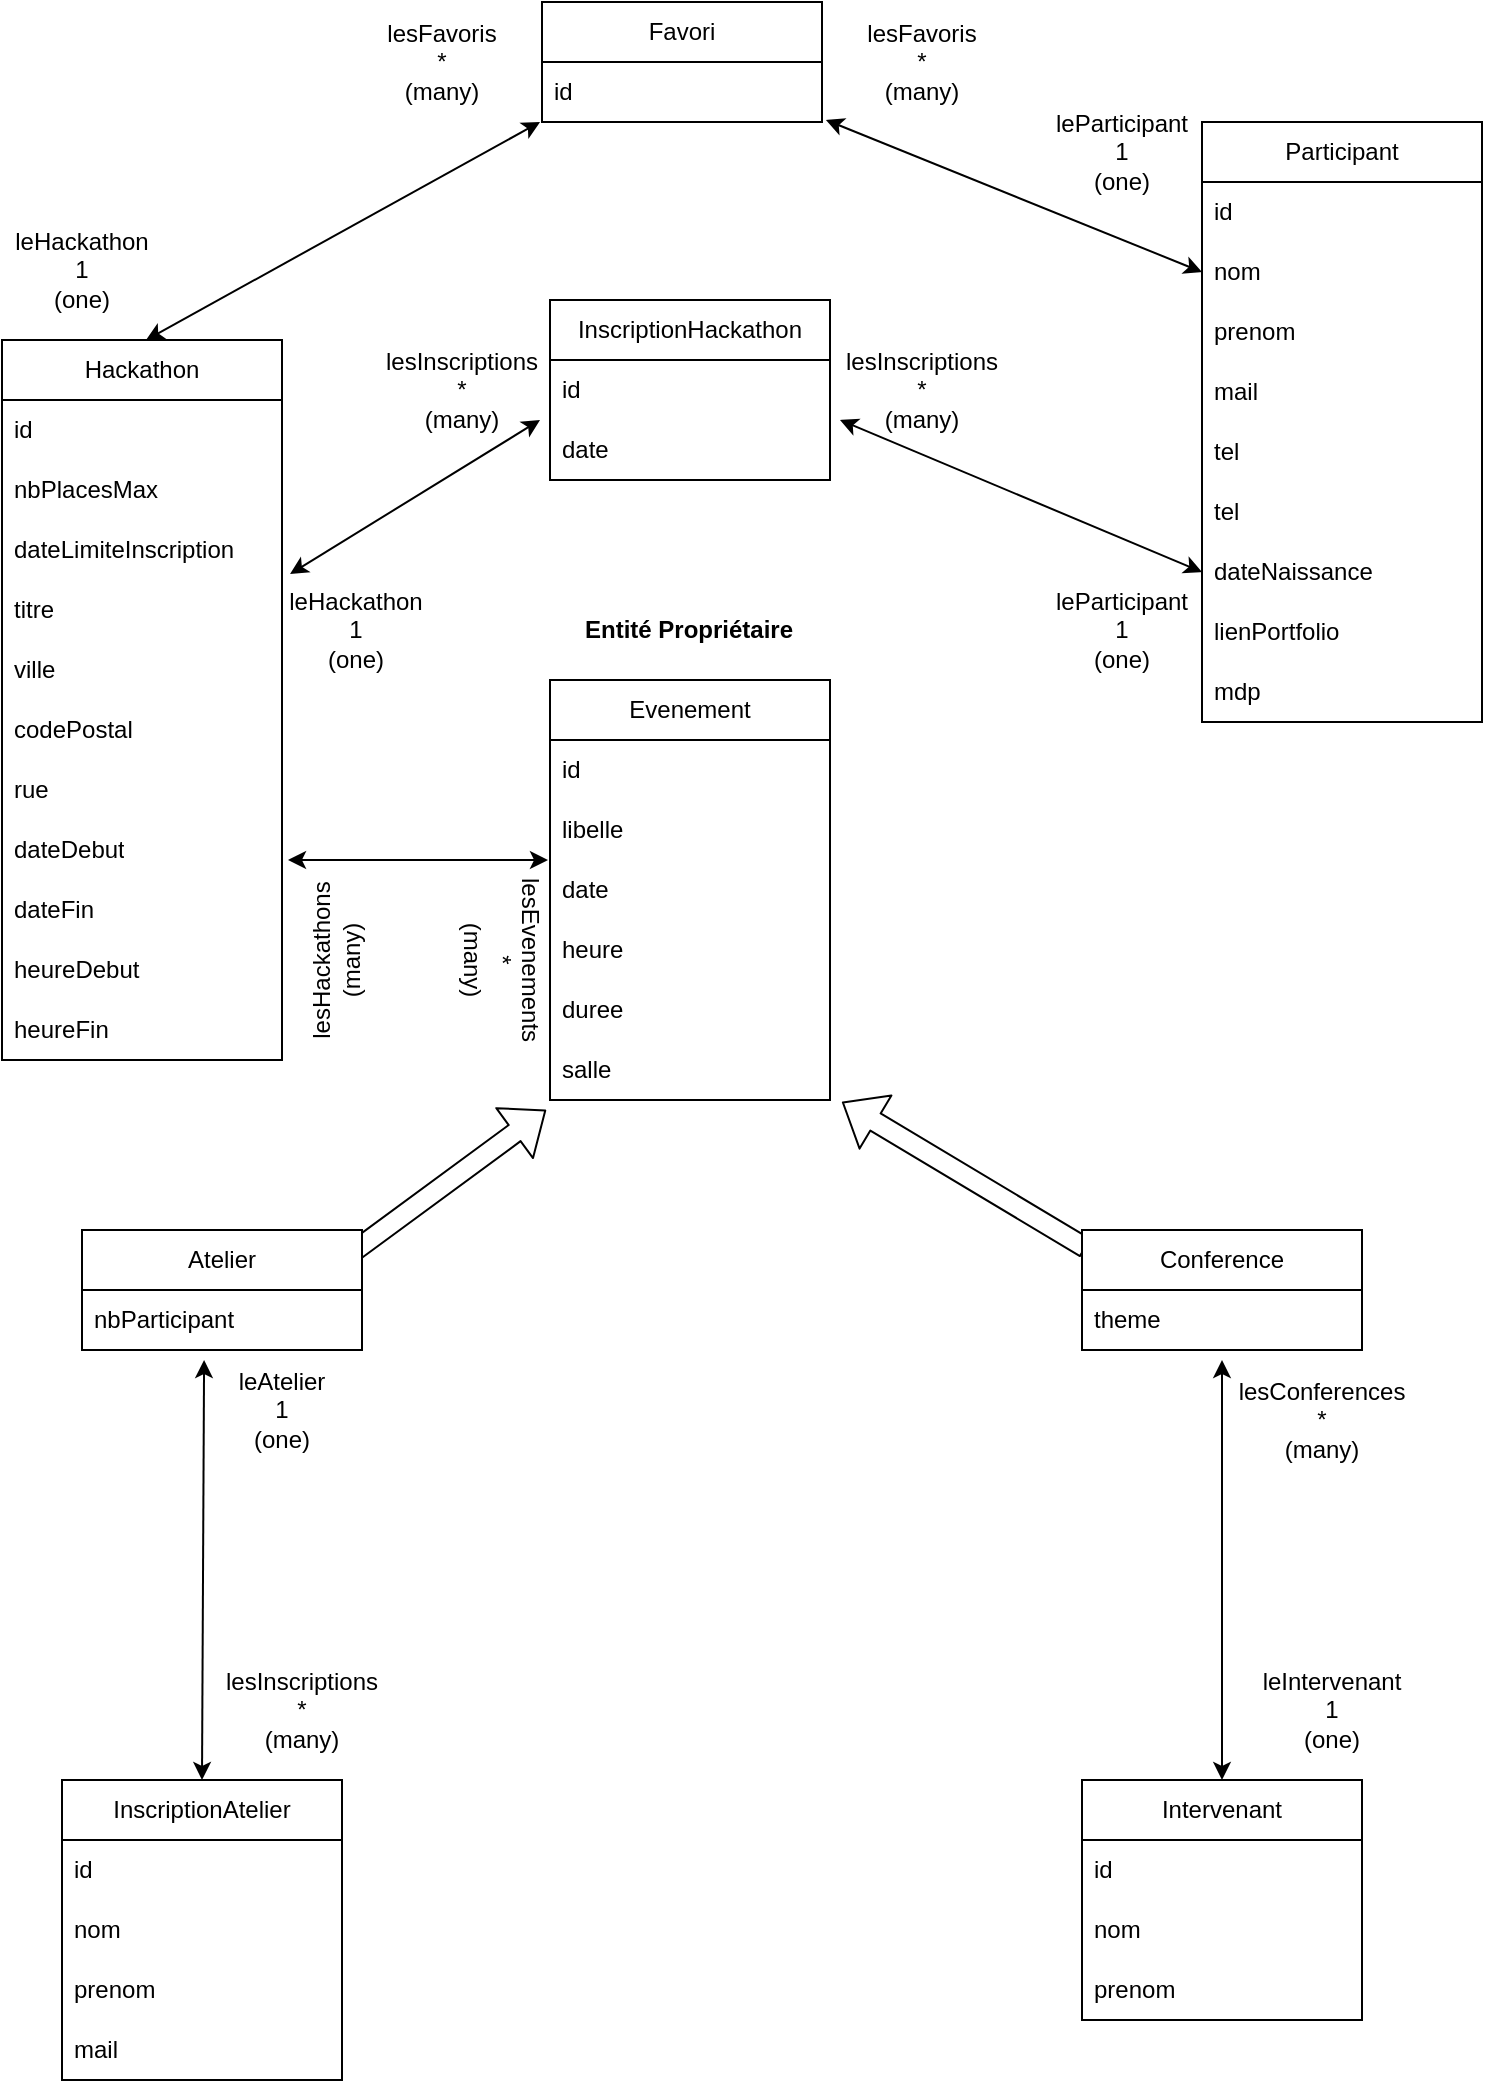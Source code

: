 <mxfile version="21.6.8" type="device">
  <diagram id="uvIX7ewJSlGZSNPtlrI1" name="Page-1">
    <mxGraphModel dx="1416" dy="818" grid="1" gridSize="10" guides="1" tooltips="1" connect="1" arrows="1" fold="1" page="1" pageScale="1" pageWidth="827" pageHeight="1169" math="0" shadow="0">
      <root>
        <mxCell id="0" />
        <mxCell id="1" parent="0" />
        <mxCell id="93" value="" style="shape=flexArrow;endArrow=classic;html=1;strokeWidth=1;fillColor=#FFFFFF;endSize=6;startSize=6;entryX=1.043;entryY=1.033;entryDx=0;entryDy=0;entryPerimeter=0;exitX=0.014;exitY=0.15;exitDx=0;exitDy=0;exitPerimeter=0;" parent="1" source="33" target="67" edge="1">
          <mxGeometry width="50" height="50" relative="1" as="geometry">
            <mxPoint x="610" y="749" as="sourcePoint" />
            <mxPoint x="426.98" y="679" as="targetPoint" />
          </mxGeometry>
        </mxCell>
        <mxCell id="91" value="" style="shape=flexArrow;endArrow=classic;html=1;strokeWidth=1;fillColor=#FFFFFF;endSize=6;startSize=6;entryX=-0.014;entryY=1.167;entryDx=0;entryDy=0;entryPerimeter=0;" parent="1" target="67" edge="1">
          <mxGeometry width="50" height="50" relative="1" as="geometry">
            <mxPoint x="230" y="759" as="sourcePoint" />
            <mxPoint x="330" y="689" as="targetPoint" />
          </mxGeometry>
        </mxCell>
        <mxCell id="21" value="Evenement" style="swimlane;fontStyle=0;childLayout=stackLayout;horizontal=1;startSize=30;horizontalStack=0;resizeParent=1;resizeParentMax=0;resizeLast=0;collapsible=1;marginBottom=0;whiteSpace=wrap;html=1;" parent="1" vertex="1">
          <mxGeometry x="334" y="469" width="140" height="210" as="geometry">
            <mxRectangle x="340" y="320" width="100" height="30" as="alternateBounds" />
          </mxGeometry>
        </mxCell>
        <mxCell id="22" value="id" style="text;strokeColor=none;fillColor=none;align=left;verticalAlign=middle;spacingLeft=4;spacingRight=4;overflow=hidden;points=[[0,0.5],[1,0.5]];portConstraint=eastwest;rotatable=0;whiteSpace=wrap;html=1;" parent="21" vertex="1">
          <mxGeometry y="30" width="140" height="30" as="geometry" />
        </mxCell>
        <mxCell id="23" value="libelle" style="text;strokeColor=none;fillColor=none;align=left;verticalAlign=middle;spacingLeft=4;spacingRight=4;overflow=hidden;points=[[0,0.5],[1,0.5]];portConstraint=eastwest;rotatable=0;whiteSpace=wrap;html=1;" parent="21" vertex="1">
          <mxGeometry y="60" width="140" height="30" as="geometry" />
        </mxCell>
        <mxCell id="24" value="date" style="text;strokeColor=none;fillColor=none;align=left;verticalAlign=middle;spacingLeft=4;spacingRight=4;overflow=hidden;points=[[0,0.5],[1,0.5]];portConstraint=eastwest;rotatable=0;whiteSpace=wrap;html=1;" parent="21" vertex="1">
          <mxGeometry y="90" width="140" height="30" as="geometry" />
        </mxCell>
        <mxCell id="65" value="heure" style="text;strokeColor=none;fillColor=none;align=left;verticalAlign=middle;spacingLeft=4;spacingRight=4;overflow=hidden;points=[[0,0.5],[1,0.5]];portConstraint=eastwest;rotatable=0;whiteSpace=wrap;html=1;" parent="21" vertex="1">
          <mxGeometry y="120" width="140" height="30" as="geometry" />
        </mxCell>
        <mxCell id="66" value="duree" style="text;strokeColor=none;fillColor=none;align=left;verticalAlign=middle;spacingLeft=4;spacingRight=4;overflow=hidden;points=[[0,0.5],[1,0.5]];portConstraint=eastwest;rotatable=0;whiteSpace=wrap;html=1;" parent="21" vertex="1">
          <mxGeometry y="150" width="140" height="30" as="geometry" />
        </mxCell>
        <mxCell id="67" value="salle" style="text;strokeColor=none;fillColor=none;align=left;verticalAlign=middle;spacingLeft=4;spacingRight=4;overflow=hidden;points=[[0,0.5],[1,0.5]];portConstraint=eastwest;rotatable=0;whiteSpace=wrap;html=1;" parent="21" vertex="1">
          <mxGeometry y="180" width="140" height="30" as="geometry" />
        </mxCell>
        <mxCell id="25" value="InscriptionHackathon" style="swimlane;fontStyle=0;childLayout=stackLayout;horizontal=1;startSize=30;horizontalStack=0;resizeParent=1;resizeParentMax=0;resizeLast=0;collapsible=1;marginBottom=0;whiteSpace=wrap;html=1;" parent="1" vertex="1">
          <mxGeometry x="334" y="279" width="140" height="90" as="geometry" />
        </mxCell>
        <mxCell id="26" value="id" style="text;strokeColor=none;fillColor=none;align=left;verticalAlign=middle;spacingLeft=4;spacingRight=4;overflow=hidden;points=[[0,0.5],[1,0.5]];portConstraint=eastwest;rotatable=0;whiteSpace=wrap;html=1;" parent="25" vertex="1">
          <mxGeometry y="30" width="140" height="30" as="geometry" />
        </mxCell>
        <mxCell id="27" value="date" style="text;strokeColor=none;fillColor=none;align=left;verticalAlign=middle;spacingLeft=4;spacingRight=4;overflow=hidden;points=[[0,0.5],[1,0.5]];portConstraint=eastwest;rotatable=0;whiteSpace=wrap;html=1;" parent="25" vertex="1">
          <mxGeometry y="60" width="140" height="30" as="geometry" />
        </mxCell>
        <mxCell id="29" value="Atelier" style="swimlane;fontStyle=0;childLayout=stackLayout;horizontal=1;startSize=30;horizontalStack=0;resizeParent=1;resizeParentMax=0;resizeLast=0;collapsible=1;marginBottom=0;whiteSpace=wrap;html=1;" parent="1" vertex="1">
          <mxGeometry x="100" y="744" width="140" height="60" as="geometry" />
        </mxCell>
        <mxCell id="30" value="nbParticipant" style="text;strokeColor=none;fillColor=none;align=left;verticalAlign=middle;spacingLeft=4;spacingRight=4;overflow=hidden;points=[[0,0.5],[1,0.5]];portConstraint=eastwest;rotatable=0;whiteSpace=wrap;html=1;" parent="29" vertex="1">
          <mxGeometry y="30" width="140" height="30" as="geometry" />
        </mxCell>
        <mxCell id="33" value="Conference" style="swimlane;fontStyle=0;childLayout=stackLayout;horizontal=1;startSize=30;horizontalStack=0;resizeParent=1;resizeParentMax=0;resizeLast=0;collapsible=1;marginBottom=0;whiteSpace=wrap;html=1;" parent="1" vertex="1">
          <mxGeometry x="600" y="744" width="140" height="60" as="geometry" />
        </mxCell>
        <mxCell id="35" value="theme" style="text;strokeColor=none;fillColor=none;align=left;verticalAlign=middle;spacingLeft=4;spacingRight=4;overflow=hidden;points=[[0,0.5],[1,0.5]];portConstraint=eastwest;rotatable=0;whiteSpace=wrap;html=1;" parent="33" vertex="1">
          <mxGeometry y="30" width="140" height="30" as="geometry" />
        </mxCell>
        <mxCell id="37" value="Participant" style="swimlane;fontStyle=0;childLayout=stackLayout;horizontal=1;startSize=30;horizontalStack=0;resizeParent=1;resizeParentMax=0;resizeLast=0;collapsible=1;marginBottom=0;whiteSpace=wrap;html=1;" parent="1" vertex="1">
          <mxGeometry x="660" y="190" width="140" height="300" as="geometry" />
        </mxCell>
        <mxCell id="38" value="id" style="text;strokeColor=none;fillColor=none;align=left;verticalAlign=middle;spacingLeft=4;spacingRight=4;overflow=hidden;points=[[0,0.5],[1,0.5]];portConstraint=eastwest;rotatable=0;whiteSpace=wrap;html=1;" parent="37" vertex="1">
          <mxGeometry y="30" width="140" height="30" as="geometry" />
        </mxCell>
        <mxCell id="39" value="nom" style="text;strokeColor=none;fillColor=none;align=left;verticalAlign=middle;spacingLeft=4;spacingRight=4;overflow=hidden;points=[[0,0.5],[1,0.5]];portConstraint=eastwest;rotatable=0;whiteSpace=wrap;html=1;" parent="37" vertex="1">
          <mxGeometry y="60" width="140" height="30" as="geometry" />
        </mxCell>
        <mxCell id="40" value="prenom" style="text;strokeColor=none;fillColor=none;align=left;verticalAlign=middle;spacingLeft=4;spacingRight=4;overflow=hidden;points=[[0,0.5],[1,0.5]];portConstraint=eastwest;rotatable=0;whiteSpace=wrap;html=1;" parent="37" vertex="1">
          <mxGeometry y="90" width="140" height="30" as="geometry" />
        </mxCell>
        <mxCell id="68" value="mail" style="text;strokeColor=none;fillColor=none;align=left;verticalAlign=middle;spacingLeft=4;spacingRight=4;overflow=hidden;points=[[0,0.5],[1,0.5]];portConstraint=eastwest;rotatable=0;whiteSpace=wrap;html=1;" parent="37" vertex="1">
          <mxGeometry y="120" width="140" height="30" as="geometry" />
        </mxCell>
        <mxCell id="gmJ6zAdGiIWznAUl44OG-112" value="tel" style="text;strokeColor=none;fillColor=none;align=left;verticalAlign=middle;spacingLeft=4;spacingRight=4;overflow=hidden;points=[[0,0.5],[1,0.5]];portConstraint=eastwest;rotatable=0;whiteSpace=wrap;html=1;" vertex="1" parent="37">
          <mxGeometry y="150" width="140" height="30" as="geometry" />
        </mxCell>
        <mxCell id="69" value="tel" style="text;strokeColor=none;fillColor=none;align=left;verticalAlign=middle;spacingLeft=4;spacingRight=4;overflow=hidden;points=[[0,0.5],[1,0.5]];portConstraint=eastwest;rotatable=0;whiteSpace=wrap;html=1;" parent="37" vertex="1">
          <mxGeometry y="180" width="140" height="30" as="geometry" />
        </mxCell>
        <mxCell id="70" value="dateNaissance" style="text;strokeColor=none;fillColor=none;align=left;verticalAlign=middle;spacingLeft=4;spacingRight=4;overflow=hidden;points=[[0,0.5],[1,0.5]];portConstraint=eastwest;rotatable=0;whiteSpace=wrap;html=1;" parent="37" vertex="1">
          <mxGeometry y="210" width="140" height="30" as="geometry" />
        </mxCell>
        <mxCell id="71" value="lienPortfolio" style="text;strokeColor=none;fillColor=none;align=left;verticalAlign=middle;spacingLeft=4;spacingRight=4;overflow=hidden;points=[[0,0.5],[1,0.5]];portConstraint=eastwest;rotatable=0;whiteSpace=wrap;html=1;" parent="37" vertex="1">
          <mxGeometry y="240" width="140" height="30" as="geometry" />
        </mxCell>
        <mxCell id="72" value="mdp" style="text;strokeColor=none;fillColor=none;align=left;verticalAlign=middle;spacingLeft=4;spacingRight=4;overflow=hidden;points=[[0,0.5],[1,0.5]];portConstraint=eastwest;rotatable=0;whiteSpace=wrap;html=1;" parent="37" vertex="1">
          <mxGeometry y="270" width="140" height="30" as="geometry" />
        </mxCell>
        <mxCell id="41" value="Hackathon" style="swimlane;fontStyle=0;childLayout=stackLayout;horizontal=1;startSize=30;horizontalStack=0;resizeParent=1;resizeParentMax=0;resizeLast=0;collapsible=1;marginBottom=0;whiteSpace=wrap;html=1;" parent="1" vertex="1">
          <mxGeometry x="60" y="299" width="140" height="360" as="geometry" />
        </mxCell>
        <mxCell id="42" value="id" style="text;strokeColor=none;fillColor=none;align=left;verticalAlign=middle;spacingLeft=4;spacingRight=4;overflow=hidden;points=[[0,0.5],[1,0.5]];portConstraint=eastwest;rotatable=0;whiteSpace=wrap;html=1;" parent="41" vertex="1">
          <mxGeometry y="30" width="140" height="30" as="geometry" />
        </mxCell>
        <mxCell id="43" value="nbPlacesMax" style="text;strokeColor=none;fillColor=none;align=left;verticalAlign=middle;spacingLeft=4;spacingRight=4;overflow=hidden;points=[[0,0.5],[1,0.5]];portConstraint=eastwest;rotatable=0;whiteSpace=wrap;html=1;" parent="41" vertex="1">
          <mxGeometry y="60" width="140" height="30" as="geometry" />
        </mxCell>
        <mxCell id="44" value="dateLimiteInscription" style="text;strokeColor=none;fillColor=none;align=left;verticalAlign=middle;spacingLeft=4;spacingRight=4;overflow=hidden;points=[[0,0.5],[1,0.5]];portConstraint=eastwest;rotatable=0;whiteSpace=wrap;html=1;" parent="41" vertex="1">
          <mxGeometry y="90" width="140" height="30" as="geometry" />
        </mxCell>
        <mxCell id="55" value="titre" style="text;strokeColor=none;fillColor=none;align=left;verticalAlign=middle;spacingLeft=4;spacingRight=4;overflow=hidden;points=[[0,0.5],[1,0.5]];portConstraint=eastwest;rotatable=0;whiteSpace=wrap;html=1;" parent="41" vertex="1">
          <mxGeometry y="120" width="140" height="30" as="geometry" />
        </mxCell>
        <mxCell id="56" value="ville" style="text;strokeColor=none;fillColor=none;align=left;verticalAlign=middle;spacingLeft=4;spacingRight=4;overflow=hidden;points=[[0,0.5],[1,0.5]];portConstraint=eastwest;rotatable=0;whiteSpace=wrap;html=1;" parent="41" vertex="1">
          <mxGeometry y="150" width="140" height="30" as="geometry" />
        </mxCell>
        <mxCell id="57" value="codePostal" style="text;strokeColor=none;fillColor=none;align=left;verticalAlign=middle;spacingLeft=4;spacingRight=4;overflow=hidden;points=[[0,0.5],[1,0.5]];portConstraint=eastwest;rotatable=0;whiteSpace=wrap;html=1;" parent="41" vertex="1">
          <mxGeometry y="180" width="140" height="30" as="geometry" />
        </mxCell>
        <mxCell id="58" value="rue" style="text;strokeColor=none;fillColor=none;align=left;verticalAlign=middle;spacingLeft=4;spacingRight=4;overflow=hidden;points=[[0,0.5],[1,0.5]];portConstraint=eastwest;rotatable=0;whiteSpace=wrap;html=1;" parent="41" vertex="1">
          <mxGeometry y="210" width="140" height="30" as="geometry" />
        </mxCell>
        <mxCell id="59" value="dateDebut" style="text;strokeColor=none;fillColor=none;align=left;verticalAlign=middle;spacingLeft=4;spacingRight=4;overflow=hidden;points=[[0,0.5],[1,0.5]];portConstraint=eastwest;rotatable=0;whiteSpace=wrap;html=1;" parent="41" vertex="1">
          <mxGeometry y="240" width="140" height="30" as="geometry" />
        </mxCell>
        <mxCell id="61" value="dateFin" style="text;strokeColor=none;fillColor=none;align=left;verticalAlign=middle;spacingLeft=4;spacingRight=4;overflow=hidden;points=[[0,0.5],[1,0.5]];portConstraint=eastwest;rotatable=0;whiteSpace=wrap;html=1;" parent="41" vertex="1">
          <mxGeometry y="270" width="140" height="30" as="geometry" />
        </mxCell>
        <mxCell id="62" value="heureDebut" style="text;strokeColor=none;fillColor=none;align=left;verticalAlign=middle;spacingLeft=4;spacingRight=4;overflow=hidden;points=[[0,0.5],[1,0.5]];portConstraint=eastwest;rotatable=0;whiteSpace=wrap;html=1;" parent="41" vertex="1">
          <mxGeometry y="300" width="140" height="30" as="geometry" />
        </mxCell>
        <mxCell id="63" value="heureFin" style="text;strokeColor=none;fillColor=none;align=left;verticalAlign=middle;spacingLeft=4;spacingRight=4;overflow=hidden;points=[[0,0.5],[1,0.5]];portConstraint=eastwest;rotatable=0;whiteSpace=wrap;html=1;" parent="41" vertex="1">
          <mxGeometry y="330" width="140" height="30" as="geometry" />
        </mxCell>
        <mxCell id="45" value="Intervenant" style="swimlane;fontStyle=0;childLayout=stackLayout;horizontal=1;startSize=30;horizontalStack=0;resizeParent=1;resizeParentMax=0;resizeLast=0;collapsible=1;marginBottom=0;whiteSpace=wrap;html=1;" parent="1" vertex="1">
          <mxGeometry x="600" y="1019" width="140" height="120" as="geometry" />
        </mxCell>
        <mxCell id="46" value="id" style="text;strokeColor=none;fillColor=none;align=left;verticalAlign=middle;spacingLeft=4;spacingRight=4;overflow=hidden;points=[[0,0.5],[1,0.5]];portConstraint=eastwest;rotatable=0;whiteSpace=wrap;html=1;" parent="45" vertex="1">
          <mxGeometry y="30" width="140" height="30" as="geometry" />
        </mxCell>
        <mxCell id="47" value="nom" style="text;strokeColor=none;fillColor=none;align=left;verticalAlign=middle;spacingLeft=4;spacingRight=4;overflow=hidden;points=[[0,0.5],[1,0.5]];portConstraint=eastwest;rotatable=0;whiteSpace=wrap;html=1;" parent="45" vertex="1">
          <mxGeometry y="60" width="140" height="30" as="geometry" />
        </mxCell>
        <mxCell id="48" value="prenom" style="text;strokeColor=none;fillColor=none;align=left;verticalAlign=middle;spacingLeft=4;spacingRight=4;overflow=hidden;points=[[0,0.5],[1,0.5]];portConstraint=eastwest;rotatable=0;whiteSpace=wrap;html=1;" parent="45" vertex="1">
          <mxGeometry y="90" width="140" height="30" as="geometry" />
        </mxCell>
        <mxCell id="49" value="InscriptionAtelier" style="swimlane;fontStyle=0;childLayout=stackLayout;horizontal=1;startSize=30;horizontalStack=0;resizeParent=1;resizeParentMax=0;resizeLast=0;collapsible=1;marginBottom=0;whiteSpace=wrap;html=1;" parent="1" vertex="1">
          <mxGeometry x="90" y="1019" width="140" height="150" as="geometry" />
        </mxCell>
        <mxCell id="50" value="id" style="text;strokeColor=none;fillColor=none;align=left;verticalAlign=middle;spacingLeft=4;spacingRight=4;overflow=hidden;points=[[0,0.5],[1,0.5]];portConstraint=eastwest;rotatable=0;whiteSpace=wrap;html=1;" parent="49" vertex="1">
          <mxGeometry y="30" width="140" height="30" as="geometry" />
        </mxCell>
        <mxCell id="51" value="nom" style="text;strokeColor=none;fillColor=none;align=left;verticalAlign=middle;spacingLeft=4;spacingRight=4;overflow=hidden;points=[[0,0.5],[1,0.5]];portConstraint=eastwest;rotatable=0;whiteSpace=wrap;html=1;" parent="49" vertex="1">
          <mxGeometry y="60" width="140" height="30" as="geometry" />
        </mxCell>
        <mxCell id="52" value="prenom" style="text;strokeColor=none;fillColor=none;align=left;verticalAlign=middle;spacingLeft=4;spacingRight=4;overflow=hidden;points=[[0,0.5],[1,0.5]];portConstraint=eastwest;rotatable=0;whiteSpace=wrap;html=1;" parent="49" vertex="1">
          <mxGeometry y="90" width="140" height="30" as="geometry" />
        </mxCell>
        <mxCell id="73" value="mail" style="text;strokeColor=none;fillColor=none;align=left;verticalAlign=middle;spacingLeft=4;spacingRight=4;overflow=hidden;points=[[0,0.5],[1,0.5]];portConstraint=eastwest;rotatable=0;whiteSpace=wrap;html=1;" parent="49" vertex="1">
          <mxGeometry y="120" width="140" height="30" as="geometry" />
        </mxCell>
        <mxCell id="76" value="" style="endArrow=classic;startArrow=classic;html=1;entryX=0;entryY=0.5;entryDx=0;entryDy=0;" parent="1" edge="1" target="70">
          <mxGeometry width="50" height="50" relative="1" as="geometry">
            <mxPoint x="479" y="339" as="sourcePoint" />
            <mxPoint x="616" y="430" as="targetPoint" />
            <Array as="points" />
          </mxGeometry>
        </mxCell>
        <mxCell id="77" value="" style="endArrow=classic;startArrow=classic;html=1;exitX=1.036;exitY=-0.1;exitDx=0;exitDy=0;exitPerimeter=0;" parent="1" edge="1">
          <mxGeometry width="50" height="50" relative="1" as="geometry">
            <mxPoint x="204.04" y="416" as="sourcePoint" />
            <mxPoint x="329" y="339" as="targetPoint" />
          </mxGeometry>
        </mxCell>
        <mxCell id="79" value="" style="endArrow=classic;startArrow=classic;html=1;" parent="1" edge="1">
          <mxGeometry width="50" height="50" relative="1" as="geometry">
            <mxPoint x="203" y="559" as="sourcePoint" />
            <mxPoint x="333" y="559" as="targetPoint" />
          </mxGeometry>
        </mxCell>
        <mxCell id="81" value="" style="endArrow=classic;startArrow=classic;html=1;entryX=0.5;entryY=0;entryDx=0;entryDy=0;" parent="1" target="45" edge="1">
          <mxGeometry width="50" height="50" relative="1" as="geometry">
            <mxPoint x="670" y="809" as="sourcePoint" />
            <mxPoint x="640" y="799" as="targetPoint" />
          </mxGeometry>
        </mxCell>
        <mxCell id="82" value="" style="endArrow=classic;startArrow=classic;html=1;entryX=0.436;entryY=1.167;entryDx=0;entryDy=0;entryPerimeter=0;exitX=0.5;exitY=0;exitDx=0;exitDy=0;" parent="1" source="49" target="30" edge="1">
          <mxGeometry width="50" height="50" relative="1" as="geometry">
            <mxPoint x="151" y="875" as="sourcePoint" />
            <mxPoint x="238.06" y="853.99" as="targetPoint" />
          </mxGeometry>
        </mxCell>
        <mxCell id="86" value="lesInscriptions&lt;br&gt;*&lt;br&gt;(many)" style="text;html=1;strokeColor=none;fillColor=none;align=center;verticalAlign=middle;whiteSpace=wrap;rounded=0;" parent="1" vertex="1">
          <mxGeometry x="260" y="309" width="60" height="30" as="geometry" />
        </mxCell>
        <mxCell id="87" value="lesInscriptions&lt;br&gt;*&lt;br&gt;(many)" style="text;html=1;strokeColor=none;fillColor=none;align=center;verticalAlign=middle;whiteSpace=wrap;rounded=0;" parent="1" vertex="1">
          <mxGeometry x="490" y="309" width="60" height="30" as="geometry" />
        </mxCell>
        <mxCell id="89" value="leIntervenant&lt;br&gt;1&lt;br&gt;(one)" style="text;html=1;strokeColor=none;fillColor=none;align=center;verticalAlign=middle;whiteSpace=wrap;rounded=0;rotation=0;" parent="1" vertex="1">
          <mxGeometry x="700" y="969" width="50" height="30" as="geometry" />
        </mxCell>
        <mxCell id="94" value="leParticipant&lt;br&gt;1&lt;br&gt;(one)" style="text;html=1;strokeColor=none;fillColor=none;align=center;verticalAlign=middle;whiteSpace=wrap;rounded=0;" parent="1" vertex="1">
          <mxGeometry x="590" y="429" width="60" height="30" as="geometry" />
        </mxCell>
        <mxCell id="95" value="lesConferences&lt;br&gt;*&lt;br&gt;(many)" style="text;html=1;strokeColor=none;fillColor=none;align=center;verticalAlign=middle;whiteSpace=wrap;rounded=0;rotation=0;" parent="1" vertex="1">
          <mxGeometry x="690" y="824" width="60" height="30" as="geometry" />
        </mxCell>
        <mxCell id="96" value="leAtelier&lt;br&gt;1&lt;br&gt;(one)" style="text;html=1;strokeColor=none;fillColor=none;align=center;verticalAlign=middle;whiteSpace=wrap;rounded=0;rotation=0;" parent="1" vertex="1">
          <mxGeometry x="170" y="819" width="60" height="30" as="geometry" />
        </mxCell>
        <mxCell id="97" value="lesInscriptions&lt;br&gt;*&lt;br&gt;(many)" style="text;html=1;strokeColor=none;fillColor=none;align=center;verticalAlign=middle;whiteSpace=wrap;rounded=0;rotation=0;" parent="1" vertex="1">
          <mxGeometry x="180" y="969" width="60" height="30" as="geometry" />
        </mxCell>
        <mxCell id="98" value="lesEvenements&lt;br&gt;*&lt;br&gt;(many)" style="text;html=1;strokeColor=none;fillColor=none;align=center;verticalAlign=middle;whiteSpace=wrap;rounded=0;rotation=90;" parent="1" vertex="1">
          <mxGeometry x="280" y="594" width="60" height="30" as="geometry" />
        </mxCell>
        <mxCell id="100" value="lesHackathons&lt;br&gt;(many)" style="text;html=1;strokeColor=none;fillColor=none;align=center;verticalAlign=middle;whiteSpace=wrap;rounded=0;rotation=-90;" parent="1" vertex="1">
          <mxGeometry x="197" y="594" width="60" height="30" as="geometry" />
        </mxCell>
        <mxCell id="101" value="leHackathon&lt;br&gt;1&lt;br&gt;(one)" style="text;html=1;strokeColor=none;fillColor=none;align=center;verticalAlign=middle;whiteSpace=wrap;rounded=0;rotation=0;" parent="1" vertex="1">
          <mxGeometry x="207" y="429" width="60" height="30" as="geometry" />
        </mxCell>
        <mxCell id="102" value="&lt;b&gt;Entité Propriétaire&lt;/b&gt;" style="text;html=1;strokeColor=none;fillColor=none;align=center;verticalAlign=middle;whiteSpace=wrap;rounded=0;" parent="1" vertex="1">
          <mxGeometry x="350" y="429" width="106.5" height="30" as="geometry" />
        </mxCell>
        <mxCell id="gmJ6zAdGiIWznAUl44OG-102" value="Favori" style="swimlane;fontStyle=0;childLayout=stackLayout;horizontal=1;startSize=30;horizontalStack=0;resizeParent=1;resizeParentMax=0;resizeLast=0;collapsible=1;marginBottom=0;whiteSpace=wrap;html=1;" vertex="1" parent="1">
          <mxGeometry x="330" y="130" width="140" height="60" as="geometry" />
        </mxCell>
        <mxCell id="gmJ6zAdGiIWznAUl44OG-103" value="id" style="text;strokeColor=none;fillColor=none;align=left;verticalAlign=middle;spacingLeft=4;spacingRight=4;overflow=hidden;points=[[0,0.5],[1,0.5]];portConstraint=eastwest;rotatable=0;whiteSpace=wrap;html=1;" vertex="1" parent="gmJ6zAdGiIWznAUl44OG-102">
          <mxGeometry y="30" width="140" height="30" as="geometry" />
        </mxCell>
        <mxCell id="gmJ6zAdGiIWznAUl44OG-105" value="lesFavoris&lt;br&gt;*&lt;br&gt;(many)" style="text;html=1;strokeColor=none;fillColor=none;align=center;verticalAlign=middle;whiteSpace=wrap;rounded=0;" vertex="1" parent="1">
          <mxGeometry x="250" y="145" width="60" height="30" as="geometry" />
        </mxCell>
        <mxCell id="gmJ6zAdGiIWznAUl44OG-106" value="lesFavoris&lt;br&gt;*&lt;br&gt;(many)" style="text;html=1;strokeColor=none;fillColor=none;align=center;verticalAlign=middle;whiteSpace=wrap;rounded=0;" vertex="1" parent="1">
          <mxGeometry x="490" y="145" width="60" height="30" as="geometry" />
        </mxCell>
        <mxCell id="gmJ6zAdGiIWznAUl44OG-108" value="" style="endArrow=classic;startArrow=classic;html=1;exitX=1.036;exitY=-0.1;exitDx=0;exitDy=0;exitPerimeter=0;entryX=-0.007;entryY=0;entryDx=0;entryDy=0;entryPerimeter=0;" edge="1" parent="1">
          <mxGeometry width="50" height="50" relative="1" as="geometry">
            <mxPoint x="132.04" y="299" as="sourcePoint" />
            <mxPoint x="329.02" y="190" as="targetPoint" />
          </mxGeometry>
        </mxCell>
        <mxCell id="gmJ6zAdGiIWznAUl44OG-109" value="" style="endArrow=classic;startArrow=classic;html=1;exitX=1.014;exitY=-0.033;exitDx=0;exitDy=0;exitPerimeter=0;entryX=0;entryY=0.5;entryDx=0;entryDy=0;" edge="1" parent="1" target="39">
          <mxGeometry width="50" height="50" relative="1" as="geometry">
            <mxPoint x="471.96" y="189.01" as="sourcePoint" />
            <mxPoint x="620" y="340" as="targetPoint" />
            <Array as="points" />
          </mxGeometry>
        </mxCell>
        <mxCell id="gmJ6zAdGiIWznAUl44OG-110" value="leHackathon&lt;br&gt;1&lt;br&gt;(one)" style="text;html=1;strokeColor=none;fillColor=none;align=center;verticalAlign=middle;whiteSpace=wrap;rounded=0;rotation=0;" vertex="1" parent="1">
          <mxGeometry x="70" y="249" width="60" height="30" as="geometry" />
        </mxCell>
        <mxCell id="gmJ6zAdGiIWznAUl44OG-111" value="leParticipant&lt;br&gt;1&lt;br&gt;(one)" style="text;html=1;strokeColor=none;fillColor=none;align=center;verticalAlign=middle;whiteSpace=wrap;rounded=0;" vertex="1" parent="1">
          <mxGeometry x="590" y="190" width="60" height="30" as="geometry" />
        </mxCell>
      </root>
    </mxGraphModel>
  </diagram>
</mxfile>

